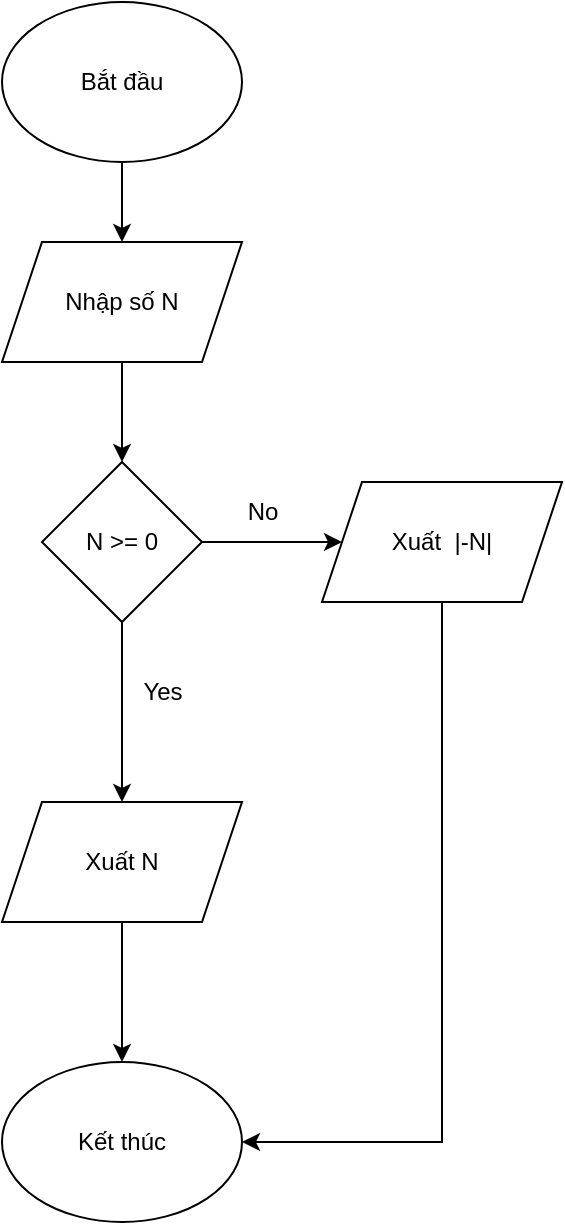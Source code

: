 <mxfile version="24.7.8" pages="3">
  <diagram name="Lap1.1" id="EoH_zvQjJZqgcFFA7ymo">
    <mxGraphModel dx="1017" dy="1181" grid="1" gridSize="10" guides="1" tooltips="1" connect="1" arrows="1" fold="1" page="1" pageScale="1" pageWidth="900" pageHeight="1600" math="0" shadow="0">
      <root>
        <mxCell id="0" />
        <mxCell id="1" parent="0" />
        <mxCell id="bZyn0EAC5UdS82Q6CvyT-3" style="edgeStyle=orthogonalEdgeStyle;rounded=0;orthogonalLoop=1;jettySize=auto;html=1;exitX=0.5;exitY=1;exitDx=0;exitDy=0;entryX=0.5;entryY=0;entryDx=0;entryDy=0;" edge="1" parent="1" source="bZyn0EAC5UdS82Q6CvyT-1" target="bZyn0EAC5UdS82Q6CvyT-2">
          <mxGeometry relative="1" as="geometry" />
        </mxCell>
        <mxCell id="bZyn0EAC5UdS82Q6CvyT-1" value="Bắt đầu" style="ellipse;whiteSpace=wrap;html=1;" vertex="1" parent="1">
          <mxGeometry x="390" y="50" width="120" height="80" as="geometry" />
        </mxCell>
        <mxCell id="bZyn0EAC5UdS82Q6CvyT-16" style="edgeStyle=orthogonalEdgeStyle;rounded=0;orthogonalLoop=1;jettySize=auto;html=1;exitX=0.5;exitY=1;exitDx=0;exitDy=0;" edge="1" parent="1" source="bZyn0EAC5UdS82Q6CvyT-2" target="bZyn0EAC5UdS82Q6CvyT-5">
          <mxGeometry relative="1" as="geometry" />
        </mxCell>
        <mxCell id="bZyn0EAC5UdS82Q6CvyT-2" value="Nhập số N" style="shape=parallelogram;perimeter=parallelogramPerimeter;whiteSpace=wrap;html=1;fixedSize=1;" vertex="1" parent="1">
          <mxGeometry x="390" y="170" width="120" height="60" as="geometry" />
        </mxCell>
        <mxCell id="DJI7A2xG0k2AQJsAjBGE-3" style="edgeStyle=orthogonalEdgeStyle;rounded=0;orthogonalLoop=1;jettySize=auto;html=1;exitX=0.5;exitY=1;exitDx=0;exitDy=0;entryX=0.5;entryY=0;entryDx=0;entryDy=0;" edge="1" parent="1" source="bZyn0EAC5UdS82Q6CvyT-5" target="DJI7A2xG0k2AQJsAjBGE-2">
          <mxGeometry relative="1" as="geometry" />
        </mxCell>
        <mxCell id="DJI7A2xG0k2AQJsAjBGE-5" style="edgeStyle=orthogonalEdgeStyle;rounded=0;orthogonalLoop=1;jettySize=auto;html=1;exitX=1;exitY=0.5;exitDx=0;exitDy=0;entryX=0;entryY=0.5;entryDx=0;entryDy=0;" edge="1" parent="1" source="bZyn0EAC5UdS82Q6CvyT-5" target="DJI7A2xG0k2AQJsAjBGE-4">
          <mxGeometry relative="1" as="geometry" />
        </mxCell>
        <mxCell id="bZyn0EAC5UdS82Q6CvyT-5" value="N &amp;gt;= 0" style="rhombus;whiteSpace=wrap;html=1;" vertex="1" parent="1">
          <mxGeometry x="410" y="280" width="80" height="80" as="geometry" />
        </mxCell>
        <mxCell id="bZyn0EAC5UdS82Q6CvyT-8" value="No" style="text;html=1;align=center;verticalAlign=middle;resizable=0;points=[];autosize=1;strokeColor=none;fillColor=none;" vertex="1" parent="1">
          <mxGeometry x="500" y="290" width="40" height="30" as="geometry" />
        </mxCell>
        <mxCell id="bZyn0EAC5UdS82Q6CvyT-12" value="Yes" style="text;html=1;align=center;verticalAlign=middle;resizable=0;points=[];autosize=1;strokeColor=none;fillColor=none;" vertex="1" parent="1">
          <mxGeometry x="450" y="380" width="40" height="30" as="geometry" />
        </mxCell>
        <mxCell id="bZyn0EAC5UdS82Q6CvyT-13" value="Kết thúc" style="ellipse;whiteSpace=wrap;html=1;" vertex="1" parent="1">
          <mxGeometry x="390" y="580" width="120" height="80" as="geometry" />
        </mxCell>
        <mxCell id="DJI7A2xG0k2AQJsAjBGE-6" style="edgeStyle=orthogonalEdgeStyle;rounded=0;orthogonalLoop=1;jettySize=auto;html=1;exitX=0.5;exitY=1;exitDx=0;exitDy=0;entryX=0.5;entryY=0;entryDx=0;entryDy=0;" edge="1" parent="1" source="DJI7A2xG0k2AQJsAjBGE-2" target="bZyn0EAC5UdS82Q6CvyT-13">
          <mxGeometry relative="1" as="geometry" />
        </mxCell>
        <mxCell id="DJI7A2xG0k2AQJsAjBGE-2" value="Xuất N" style="shape=parallelogram;perimeter=parallelogramPerimeter;whiteSpace=wrap;html=1;fixedSize=1;" vertex="1" parent="1">
          <mxGeometry x="390" y="450" width="120" height="60" as="geometry" />
        </mxCell>
        <mxCell id="DJI7A2xG0k2AQJsAjBGE-7" style="edgeStyle=orthogonalEdgeStyle;rounded=0;orthogonalLoop=1;jettySize=auto;html=1;exitX=0.5;exitY=1;exitDx=0;exitDy=0;entryX=1;entryY=0.5;entryDx=0;entryDy=0;" edge="1" parent="1" source="DJI7A2xG0k2AQJsAjBGE-4" target="bZyn0EAC5UdS82Q6CvyT-13">
          <mxGeometry relative="1" as="geometry" />
        </mxCell>
        <mxCell id="DJI7A2xG0k2AQJsAjBGE-4" value="Xuất&amp;nbsp; |-N|" style="shape=parallelogram;perimeter=parallelogramPerimeter;whiteSpace=wrap;html=1;fixedSize=1;" vertex="1" parent="1">
          <mxGeometry x="550" y="290" width="120" height="60" as="geometry" />
        </mxCell>
      </root>
    </mxGraphModel>
  </diagram>
  <diagram id="VUOwRIud4Mjk5FyDw58k" name="Lap1.2">
    <mxGraphModel dx="838" dy="973" grid="1" gridSize="10" guides="1" tooltips="1" connect="1" arrows="1" fold="1" page="1" pageScale="1" pageWidth="900" pageHeight="1600" math="0" shadow="0">
      <root>
        <mxCell id="0" />
        <mxCell id="1" parent="0" />
        <mxCell id="9tykNQoIHi4svx0_sV2E-10" style="edgeStyle=orthogonalEdgeStyle;rounded=0;orthogonalLoop=1;jettySize=auto;html=1;exitX=0.5;exitY=1;exitDx=0;exitDy=0;entryX=0.5;entryY=0;entryDx=0;entryDy=0;" edge="1" parent="1" source="kYfNUppCtJbR6bdU9IiG-1" target="9tykNQoIHi4svx0_sV2E-1">
          <mxGeometry relative="1" as="geometry" />
        </mxCell>
        <mxCell id="kYfNUppCtJbR6bdU9IiG-1" value="Bắt đầu" style="ellipse;whiteSpace=wrap;html=1;" vertex="1" parent="1">
          <mxGeometry x="390" y="40" width="120" height="80" as="geometry" />
        </mxCell>
        <mxCell id="9tykNQoIHi4svx0_sV2E-9" style="edgeStyle=orthogonalEdgeStyle;rounded=0;orthogonalLoop=1;jettySize=auto;html=1;exitX=0.5;exitY=1;exitDx=0;exitDy=0;entryX=0.5;entryY=0;entryDx=0;entryDy=0;" edge="1" parent="1" source="9tykNQoIHi4svx0_sV2E-1" target="9tykNQoIHi4svx0_sV2E-2">
          <mxGeometry relative="1" as="geometry" />
        </mxCell>
        <mxCell id="9tykNQoIHi4svx0_sV2E-1" value="Nhập a,b" style="shape=parallelogram;perimeter=parallelogramPerimeter;whiteSpace=wrap;html=1;fixedSize=1;" vertex="1" parent="1">
          <mxGeometry x="390" y="200" width="120" height="60" as="geometry" />
        </mxCell>
        <mxCell id="9tykNQoIHi4svx0_sV2E-5" style="edgeStyle=orthogonalEdgeStyle;rounded=0;orthogonalLoop=1;jettySize=auto;html=1;exitX=1;exitY=0.5;exitDx=0;exitDy=0;entryX=0;entryY=0.5;entryDx=0;entryDy=0;" edge="1" parent="1" source="9tykNQoIHi4svx0_sV2E-2" target="9tykNQoIHi4svx0_sV2E-3">
          <mxGeometry relative="1" as="geometry" />
        </mxCell>
        <mxCell id="9tykNQoIHi4svx0_sV2E-12" style="edgeStyle=orthogonalEdgeStyle;rounded=0;orthogonalLoop=1;jettySize=auto;html=1;exitX=0.5;exitY=1;exitDx=0;exitDy=0;" edge="1" parent="1" source="9tykNQoIHi4svx0_sV2E-2" target="9tykNQoIHi4svx0_sV2E-11">
          <mxGeometry relative="1" as="geometry" />
        </mxCell>
        <mxCell id="9tykNQoIHi4svx0_sV2E-2" value="a = 0" style="rhombus;whiteSpace=wrap;html=1;" vertex="1" parent="1">
          <mxGeometry x="410" y="330" width="80" height="80" as="geometry" />
        </mxCell>
        <mxCell id="9tykNQoIHi4svx0_sV2E-20" style="edgeStyle=orthogonalEdgeStyle;rounded=0;orthogonalLoop=1;jettySize=auto;html=1;exitX=0.5;exitY=1;exitDx=0;exitDy=0;entryX=1;entryY=0.5;entryDx=0;entryDy=0;" edge="1" parent="1" source="9tykNQoIHi4svx0_sV2E-3" target="9tykNQoIHi4svx0_sV2E-17">
          <mxGeometry relative="1" as="geometry">
            <Array as="points">
              <mxPoint x="620" y="770" />
            </Array>
          </mxGeometry>
        </mxCell>
        <mxCell id="9tykNQoIHi4svx0_sV2E-3" value="x = -a/b" style="rounded=0;whiteSpace=wrap;html=1;" vertex="1" parent="1">
          <mxGeometry x="560" y="340" width="120" height="60" as="geometry" />
        </mxCell>
        <mxCell id="9tykNQoIHi4svx0_sV2E-18" style="edgeStyle=orthogonalEdgeStyle;rounded=0;orthogonalLoop=1;jettySize=auto;html=1;exitX=0.5;exitY=1;exitDx=0;exitDy=0;entryX=0;entryY=0.5;entryDx=0;entryDy=0;" edge="1" parent="1" source="9tykNQoIHi4svx0_sV2E-4" target="9tykNQoIHi4svx0_sV2E-17">
          <mxGeometry relative="1" as="geometry">
            <Array as="points">
              <mxPoint x="270" y="770" />
            </Array>
          </mxGeometry>
        </mxCell>
        <mxCell id="9tykNQoIHi4svx0_sV2E-4" value="PT vô nghiệm" style="rounded=0;whiteSpace=wrap;html=1;" vertex="1" parent="1">
          <mxGeometry x="210" y="468" width="120" height="60" as="geometry" />
        </mxCell>
        <mxCell id="9tykNQoIHi4svx0_sV2E-6" value="No" style="text;html=1;align=center;verticalAlign=middle;resizable=0;points=[];autosize=1;strokeColor=none;fillColor=none;" vertex="1" parent="1">
          <mxGeometry x="490" y="338" width="40" height="30" as="geometry" />
        </mxCell>
        <mxCell id="9tykNQoIHi4svx0_sV2E-8" value="Yes" style="text;html=1;align=center;verticalAlign=middle;resizable=0;points=[];autosize=1;strokeColor=none;fillColor=none;" vertex="1" parent="1">
          <mxGeometry x="450" y="428" width="40" height="30" as="geometry" />
        </mxCell>
        <mxCell id="9tykNQoIHi4svx0_sV2E-14" style="edgeStyle=orthogonalEdgeStyle;rounded=0;orthogonalLoop=1;jettySize=auto;html=1;exitX=0;exitY=0.5;exitDx=0;exitDy=0;" edge="1" parent="1" source="9tykNQoIHi4svx0_sV2E-11" target="9tykNQoIHi4svx0_sV2E-4">
          <mxGeometry relative="1" as="geometry" />
        </mxCell>
        <mxCell id="9tykNQoIHi4svx0_sV2E-16" style="edgeStyle=orthogonalEdgeStyle;rounded=0;orthogonalLoop=1;jettySize=auto;html=1;exitX=0.5;exitY=1;exitDx=0;exitDy=0;entryX=0.5;entryY=0;entryDx=0;entryDy=0;" edge="1" parent="1" source="9tykNQoIHi4svx0_sV2E-11" target="9tykNQoIHi4svx0_sV2E-13">
          <mxGeometry relative="1" as="geometry" />
        </mxCell>
        <mxCell id="9tykNQoIHi4svx0_sV2E-11" value="b = 0" style="rhombus;whiteSpace=wrap;html=1;" vertex="1" parent="1">
          <mxGeometry x="410" y="458" width="80" height="80" as="geometry" />
        </mxCell>
        <mxCell id="9tykNQoIHi4svx0_sV2E-19" style="edgeStyle=orthogonalEdgeStyle;rounded=0;orthogonalLoop=1;jettySize=auto;html=1;exitX=0.5;exitY=1;exitDx=0;exitDy=0;entryX=0.5;entryY=0;entryDx=0;entryDy=0;" edge="1" parent="1" source="9tykNQoIHi4svx0_sV2E-13" target="9tykNQoIHi4svx0_sV2E-17">
          <mxGeometry relative="1" as="geometry" />
        </mxCell>
        <mxCell id="9tykNQoIHi4svx0_sV2E-13" value="PT vô số nghiệm" style="rounded=0;whiteSpace=wrap;html=1;" vertex="1" parent="1">
          <mxGeometry x="390" y="600" width="120" height="60" as="geometry" />
        </mxCell>
        <mxCell id="9tykNQoIHi4svx0_sV2E-15" value="Yes" style="text;html=1;align=center;verticalAlign=middle;resizable=0;points=[];autosize=1;strokeColor=none;fillColor=none;" vertex="1" parent="1">
          <mxGeometry x="350" y="468" width="40" height="30" as="geometry" />
        </mxCell>
        <mxCell id="0Ch5Zu9e9Z68A9iQ318P-2" style="edgeStyle=orthogonalEdgeStyle;rounded=0;orthogonalLoop=1;jettySize=auto;html=1;exitX=0.5;exitY=1;exitDx=0;exitDy=0;entryX=0.5;entryY=0;entryDx=0;entryDy=0;" edge="1" parent="1" source="9tykNQoIHi4svx0_sV2E-17" target="0Ch5Zu9e9Z68A9iQ318P-1">
          <mxGeometry relative="1" as="geometry" />
        </mxCell>
        <mxCell id="9tykNQoIHi4svx0_sV2E-17" value="Hiển thị kết quả" style="shape=parallelogram;perimeter=parallelogramPerimeter;whiteSpace=wrap;html=1;fixedSize=1;" vertex="1" parent="1">
          <mxGeometry x="390" y="740" width="120" height="60" as="geometry" />
        </mxCell>
        <mxCell id="0Ch5Zu9e9Z68A9iQ318P-1" value="Kết thúc" style="ellipse;whiteSpace=wrap;html=1;" vertex="1" parent="1">
          <mxGeometry x="390" y="850" width="120" height="80" as="geometry" />
        </mxCell>
      </root>
    </mxGraphModel>
  </diagram>
  <diagram id="xsRs-BiEjlLmatBfAGeR" name="Lap1.3">
    <mxGraphModel dx="712" dy="827" grid="1" gridSize="10" guides="1" tooltips="1" connect="1" arrows="1" fold="1" page="1" pageScale="1" pageWidth="900" pageHeight="1600" math="0" shadow="0">
      <root>
        <mxCell id="0" />
        <mxCell id="1" parent="0" />
        <mxCell id="_2AAaD2DxdY78TVrGFqJ-1" value="Bắt đầu" style="ellipse;whiteSpace=wrap;html=1;" vertex="1" parent="1">
          <mxGeometry x="390" y="90" width="120" height="80" as="geometry" />
        </mxCell>
        <mxCell id="_2AAaD2DxdY78TVrGFqJ-4" value="" style="edgeStyle=orthogonalEdgeStyle;rounded=0;orthogonalLoop=1;jettySize=auto;html=1;" edge="1" parent="1" source="_2AAaD2DxdY78TVrGFqJ-2" target="_2AAaD2DxdY78TVrGFqJ-3">
          <mxGeometry relative="1" as="geometry" />
        </mxCell>
        <mxCell id="_2AAaD2DxdY78TVrGFqJ-2" value="Nhập số nguyên dương N" style="shape=parallelogram;perimeter=parallelogramPerimeter;whiteSpace=wrap;html=1;fixedSize=1;" vertex="1" parent="1">
          <mxGeometry x="390" y="240" width="120" height="60" as="geometry" />
        </mxCell>
        <mxCell id="WErQAR_qkztwSfNf5SvZ-2" value="" style="edgeStyle=orthogonalEdgeStyle;rounded=0;orthogonalLoop=1;jettySize=auto;html=1;" edge="1" parent="1" source="_2AAaD2DxdY78TVrGFqJ-3" target="WErQAR_qkztwSfNf5SvZ-1">
          <mxGeometry relative="1" as="geometry" />
        </mxCell>
        <mxCell id="WErQAR_qkztwSfNf5SvZ-7" style="edgeStyle=orthogonalEdgeStyle;rounded=0;orthogonalLoop=1;jettySize=auto;html=1;exitX=0.5;exitY=1;exitDx=0;exitDy=0;" edge="1" parent="1" source="_2AAaD2DxdY78TVrGFqJ-3" target="WErQAR_qkztwSfNf5SvZ-4">
          <mxGeometry relative="1" as="geometry" />
        </mxCell>
        <mxCell id="_2AAaD2DxdY78TVrGFqJ-3" value="N = 1" style="rhombus;whiteSpace=wrap;html=1;" vertex="1" parent="1">
          <mxGeometry x="410" y="370" width="80" height="80" as="geometry" />
        </mxCell>
        <mxCell id="WErQAR_qkztwSfNf5SvZ-1" value="N là số nguyên tố" style="whiteSpace=wrap;html=1;" vertex="1" parent="1">
          <mxGeometry x="570" y="890" width="120" height="60" as="geometry" />
        </mxCell>
        <mxCell id="WErQAR_qkztwSfNf5SvZ-11" style="edgeStyle=orthogonalEdgeStyle;rounded=0;orthogonalLoop=1;jettySize=auto;html=1;exitX=1;exitY=0.5;exitDx=0;exitDy=0;entryX=0.5;entryY=0;entryDx=0;entryDy=0;" edge="1" parent="1" source="WErQAR_qkztwSfNf5SvZ-4" target="WErQAR_qkztwSfNf5SvZ-1">
          <mxGeometry relative="1" as="geometry" />
        </mxCell>
        <mxCell id="WErQAR_qkztwSfNf5SvZ-14" style="edgeStyle=orthogonalEdgeStyle;rounded=0;orthogonalLoop=1;jettySize=auto;html=1;exitX=0.5;exitY=1;exitDx=0;exitDy=0;entryX=0.5;entryY=0;entryDx=0;entryDy=0;" edge="1" parent="1" source="WErQAR_qkztwSfNf5SvZ-4" target="WErQAR_qkztwSfNf5SvZ-13">
          <mxGeometry relative="1" as="geometry" />
        </mxCell>
        <mxCell id="WErQAR_qkztwSfNf5SvZ-4" value="n &amp;lt; 4" style="rhombus;whiteSpace=wrap;html=1;" vertex="1" parent="1">
          <mxGeometry x="410" y="510" width="80" height="80" as="geometry" />
        </mxCell>
        <mxCell id="WErQAR_qkztwSfNf5SvZ-6" value="Yes" style="text;html=1;align=center;verticalAlign=middle;resizable=0;points=[];autosize=1;strokeColor=none;fillColor=none;" vertex="1" parent="1">
          <mxGeometry x="530" y="378" width="40" height="30" as="geometry" />
        </mxCell>
        <mxCell id="WErQAR_qkztwSfNf5SvZ-8" value="No" style="text;html=1;align=center;verticalAlign=middle;resizable=0;points=[];autosize=1;strokeColor=none;fillColor=none;" vertex="1" parent="1">
          <mxGeometry x="455" y="468" width="40" height="30" as="geometry" />
        </mxCell>
        <mxCell id="WErQAR_qkztwSfNf5SvZ-12" value="Yes" style="text;html=1;align=center;verticalAlign=middle;resizable=0;points=[];autosize=1;strokeColor=none;fillColor=none;" vertex="1" parent="1">
          <mxGeometry x="510" y="518" width="40" height="30" as="geometry" />
        </mxCell>
        <mxCell id="WErQAR_qkztwSfNf5SvZ-19" value="" style="edgeStyle=orthogonalEdgeStyle;rounded=0;orthogonalLoop=1;jettySize=auto;html=1;" edge="1" parent="1" source="WErQAR_qkztwSfNf5SvZ-13" target="WErQAR_qkztwSfNf5SvZ-16">
          <mxGeometry relative="1" as="geometry" />
        </mxCell>
        <mxCell id="WErQAR_qkztwSfNf5SvZ-13" value="Gán i = 2" style="rhombus;whiteSpace=wrap;html=1;" vertex="1" parent="1">
          <mxGeometry x="410" y="630" width="80" height="80" as="geometry" />
        </mxCell>
        <mxCell id="WErQAR_qkztwSfNf5SvZ-17" style="edgeStyle=orthogonalEdgeStyle;rounded=0;orthogonalLoop=1;jettySize=auto;html=1;exitX=1;exitY=0.5;exitDx=0;exitDy=0;entryX=0;entryY=0.5;entryDx=0;entryDy=0;" edge="1" parent="1" source="WErQAR_qkztwSfNf5SvZ-16" target="WErQAR_qkztwSfNf5SvZ-1">
          <mxGeometry relative="1" as="geometry" />
        </mxCell>
        <mxCell id="WErQAR_qkztwSfNf5SvZ-21" value="" style="edgeStyle=orthogonalEdgeStyle;rounded=0;orthogonalLoop=1;jettySize=auto;html=1;" edge="1" parent="1" source="WErQAR_qkztwSfNf5SvZ-16" target="WErQAR_qkztwSfNf5SvZ-20">
          <mxGeometry relative="1" as="geometry" />
        </mxCell>
        <mxCell id="WErQAR_qkztwSfNf5SvZ-16" value="i &amp;gt;&amp;nbsp;√N&amp;nbsp;" style="rhombus;whiteSpace=wrap;html=1;" vertex="1" parent="1">
          <mxGeometry x="410" y="760" width="80" height="80" as="geometry" />
        </mxCell>
        <mxCell id="WErQAR_qkztwSfNf5SvZ-18" value="Yes" style="text;html=1;align=center;verticalAlign=middle;resizable=0;points=[];autosize=1;strokeColor=none;fillColor=none;" vertex="1" parent="1">
          <mxGeometry x="490" y="770" width="40" height="30" as="geometry" />
        </mxCell>
        <mxCell id="WErQAR_qkztwSfNf5SvZ-29" style="edgeStyle=orthogonalEdgeStyle;rounded=0;orthogonalLoop=1;jettySize=auto;html=1;exitX=0;exitY=0.5;exitDx=0;exitDy=0;entryX=1;entryY=0.5;entryDx=0;entryDy=0;" edge="1" parent="1" source="WErQAR_qkztwSfNf5SvZ-20" target="WErQAR_qkztwSfNf5SvZ-22">
          <mxGeometry relative="1" as="geometry" />
        </mxCell>
        <mxCell id="WErQAR_qkztwSfNf5SvZ-30" style="edgeStyle=orthogonalEdgeStyle;rounded=0;orthogonalLoop=1;jettySize=auto;html=1;exitX=0.5;exitY=1;exitDx=0;exitDy=0;entryX=0.5;entryY=0;entryDx=0;entryDy=0;" edge="1" parent="1" source="WErQAR_qkztwSfNf5SvZ-20" target="WErQAR_qkztwSfNf5SvZ-27">
          <mxGeometry relative="1" as="geometry" />
        </mxCell>
        <mxCell id="WErQAR_qkztwSfNf5SvZ-20" value="N % i = 0" style="rhombus;whiteSpace=wrap;html=1;" vertex="1" parent="1">
          <mxGeometry x="250" y="760" width="80" height="80" as="geometry" />
        </mxCell>
        <mxCell id="WErQAR_qkztwSfNf5SvZ-22" value="N không phải là số nguyên tố" style="whiteSpace=wrap;html=1;" vertex="1" parent="1">
          <mxGeometry x="70" y="770" width="120" height="60" as="geometry" />
        </mxCell>
        <mxCell id="WErQAR_qkztwSfNf5SvZ-24" value="Yes" style="text;html=1;align=center;verticalAlign=middle;resizable=0;points=[];autosize=1;strokeColor=none;fillColor=none;" vertex="1" parent="1">
          <mxGeometry x="200" y="770" width="40" height="30" as="geometry" />
        </mxCell>
        <mxCell id="WErQAR_qkztwSfNf5SvZ-25" value="No" style="text;html=1;align=center;verticalAlign=middle;resizable=0;points=[];autosize=1;strokeColor=none;fillColor=none;" vertex="1" parent="1">
          <mxGeometry x="340" y="768" width="40" height="30" as="geometry" />
        </mxCell>
        <mxCell id="WErQAR_qkztwSfNf5SvZ-32" style="edgeStyle=orthogonalEdgeStyle;rounded=0;orthogonalLoop=1;jettySize=auto;html=1;exitX=1;exitY=0.5;exitDx=0;exitDy=0;entryX=0.5;entryY=1;entryDx=0;entryDy=0;" edge="1" parent="1" source="WErQAR_qkztwSfNf5SvZ-27" target="WErQAR_qkztwSfNf5SvZ-16">
          <mxGeometry relative="1" as="geometry" />
        </mxCell>
        <mxCell id="WErQAR_qkztwSfNf5SvZ-27" value="Gán i = i + 1" style="rhombus;whiteSpace=wrap;html=1;" vertex="1" parent="1">
          <mxGeometry x="250" y="900" width="80" height="80" as="geometry" />
        </mxCell>
        <mxCell id="WErQAR_qkztwSfNf5SvZ-33" value="Hiển thị kết quả" style="shape=parallelogram;perimeter=parallelogramPerimeter;whiteSpace=wrap;html=1;fixedSize=1;" vertex="1" parent="1">
          <mxGeometry x="390" y="1000" width="120" height="60" as="geometry" />
        </mxCell>
      </root>
    </mxGraphModel>
  </diagram>
</mxfile>
